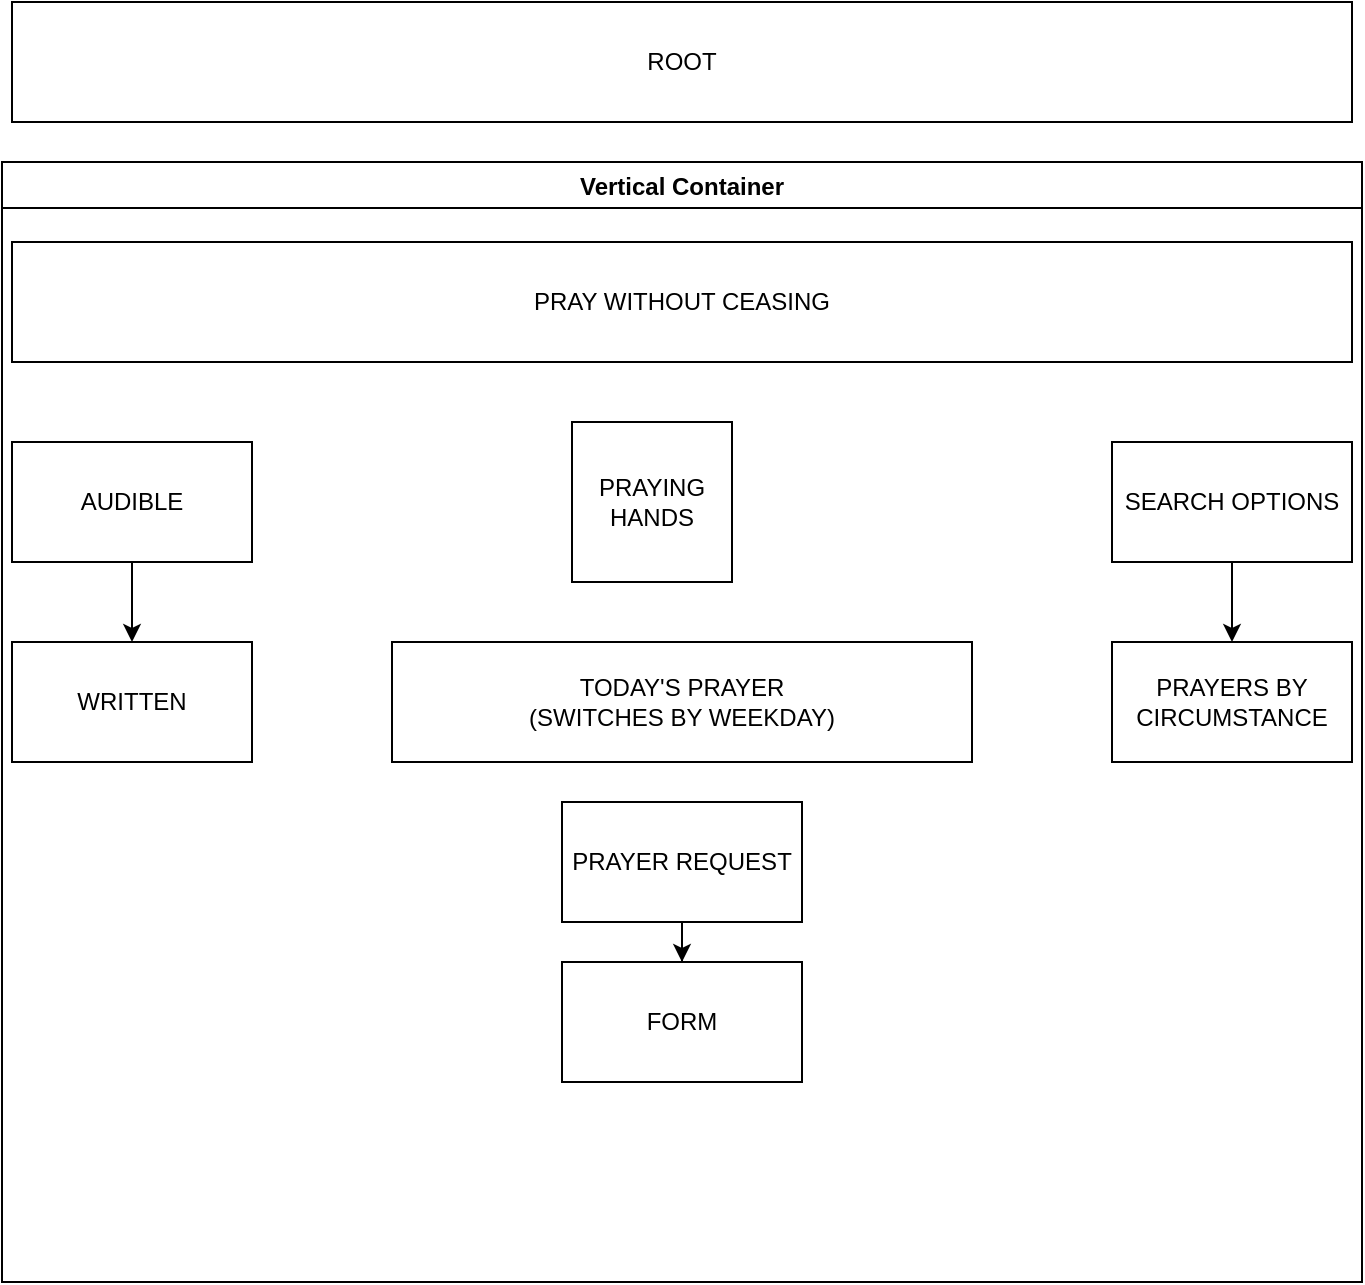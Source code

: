 <mxfile version="14.6.10" type="github">
  <diagram id="4gwdaympnnYvs2-U84xt" name="Page-1">
    <mxGraphModel dx="946" dy="544" grid="1" gridSize="10" guides="1" tooltips="1" connect="1" arrows="1" fold="1" page="1" pageScale="1" pageWidth="850" pageHeight="1100" math="0" shadow="0">
      <root>
        <mxCell id="0" />
        <mxCell id="1" parent="0" />
        <mxCell id="aihPS6RN3tUYBQGj_HhG-1" value="PRAY WITHOUT CEASING" style="rounded=0;whiteSpace=wrap;html=1;" vertex="1" parent="1">
          <mxGeometry x="90" y="180" width="670" height="60" as="geometry" />
        </mxCell>
        <mxCell id="aihPS6RN3tUYBQGj_HhG-2" value="&lt;div&gt;TODAY&#39;S PRAYER&lt;/div&gt;&lt;div&gt;(SWITCHES BY WEEKDAY)&lt;br&gt;&lt;/div&gt;" style="rounded=0;whiteSpace=wrap;html=1;" vertex="1" parent="1">
          <mxGeometry x="280" y="380" width="290" height="60" as="geometry" />
        </mxCell>
        <mxCell id="aihPS6RN3tUYBQGj_HhG-4" style="edgeStyle=orthogonalEdgeStyle;rounded=0;orthogonalLoop=1;jettySize=auto;html=1;" edge="1" parent="1" source="aihPS6RN3tUYBQGj_HhG-3" target="aihPS6RN3tUYBQGj_HhG-5">
          <mxGeometry relative="1" as="geometry">
            <mxPoint x="720" y="410" as="targetPoint" />
          </mxGeometry>
        </mxCell>
        <mxCell id="aihPS6RN3tUYBQGj_HhG-3" value="SEARCH OPTIONS" style="rounded=0;whiteSpace=wrap;html=1;" vertex="1" parent="1">
          <mxGeometry x="640" y="280" width="120" height="60" as="geometry" />
        </mxCell>
        <mxCell id="aihPS6RN3tUYBQGj_HhG-5" value="PRAYERS BY CIRCUMSTANCE" style="rounded=0;whiteSpace=wrap;html=1;" vertex="1" parent="1">
          <mxGeometry x="640" y="380" width="120" height="60" as="geometry" />
        </mxCell>
        <mxCell id="aihPS6RN3tUYBQGj_HhG-10" value="" style="edgeStyle=orthogonalEdgeStyle;rounded=0;orthogonalLoop=1;jettySize=auto;html=1;" edge="1" parent="1" source="aihPS6RN3tUYBQGj_HhG-8" target="aihPS6RN3tUYBQGj_HhG-9">
          <mxGeometry relative="1" as="geometry" />
        </mxCell>
        <mxCell id="aihPS6RN3tUYBQGj_HhG-8" value="AUDIBLE" style="rounded=0;whiteSpace=wrap;html=1;" vertex="1" parent="1">
          <mxGeometry x="90" y="280" width="120" height="60" as="geometry" />
        </mxCell>
        <mxCell id="aihPS6RN3tUYBQGj_HhG-9" value="WRITTEN" style="rounded=0;whiteSpace=wrap;html=1;" vertex="1" parent="1">
          <mxGeometry x="90" y="380" width="120" height="60" as="geometry" />
        </mxCell>
        <mxCell id="aihPS6RN3tUYBQGj_HhG-13" value="" style="edgeStyle=orthogonalEdgeStyle;rounded=0;orthogonalLoop=1;jettySize=auto;html=1;" edge="1" parent="1" source="aihPS6RN3tUYBQGj_HhG-11" target="aihPS6RN3tUYBQGj_HhG-12">
          <mxGeometry relative="1" as="geometry" />
        </mxCell>
        <mxCell id="aihPS6RN3tUYBQGj_HhG-11" value="PRAYER REQUEST" style="rounded=0;whiteSpace=wrap;html=1;" vertex="1" parent="1">
          <mxGeometry x="365" y="460" width="120" height="60" as="geometry" />
        </mxCell>
        <mxCell id="aihPS6RN3tUYBQGj_HhG-12" value="FORM" style="rounded=0;whiteSpace=wrap;html=1;" vertex="1" parent="1">
          <mxGeometry x="365" y="540" width="120" height="60" as="geometry" />
        </mxCell>
        <mxCell id="aihPS6RN3tUYBQGj_HhG-14" value="PRAYING HANDS" style="whiteSpace=wrap;html=1;aspect=fixed;" vertex="1" parent="1">
          <mxGeometry x="370" y="270" width="80" height="80" as="geometry" />
        </mxCell>
        <mxCell id="aihPS6RN3tUYBQGj_HhG-15" value="Vertical Container" style="swimlane;" vertex="1" parent="1">
          <mxGeometry x="85" y="140" width="680" height="560" as="geometry" />
        </mxCell>
        <mxCell id="aihPS6RN3tUYBQGj_HhG-16" value="ROOT" style="rounded=0;whiteSpace=wrap;html=1;" vertex="1" parent="1">
          <mxGeometry x="90" y="60" width="670" height="60" as="geometry" />
        </mxCell>
      </root>
    </mxGraphModel>
  </diagram>
</mxfile>
